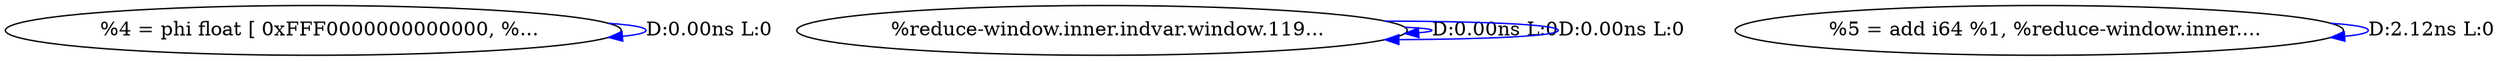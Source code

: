 digraph {
Node0x412ec10[label="  %4 = phi float [ 0xFFF0000000000000, %..."];
Node0x412ec10 -> Node0x412ec10[label="D:0.00ns L:0",color=blue];
Node0x412ecf0[label="  %reduce-window.inner.indvar.window.119..."];
Node0x412ecf0 -> Node0x412ecf0[label="D:0.00ns L:0",color=blue];
Node0x412ecf0 -> Node0x412ecf0[label="D:0.00ns L:0",color=blue];
Node0x412edd0[label="  %5 = add i64 %1, %reduce-window.inner...."];
Node0x412edd0 -> Node0x412edd0[label="D:2.12ns L:0",color=blue];
}
